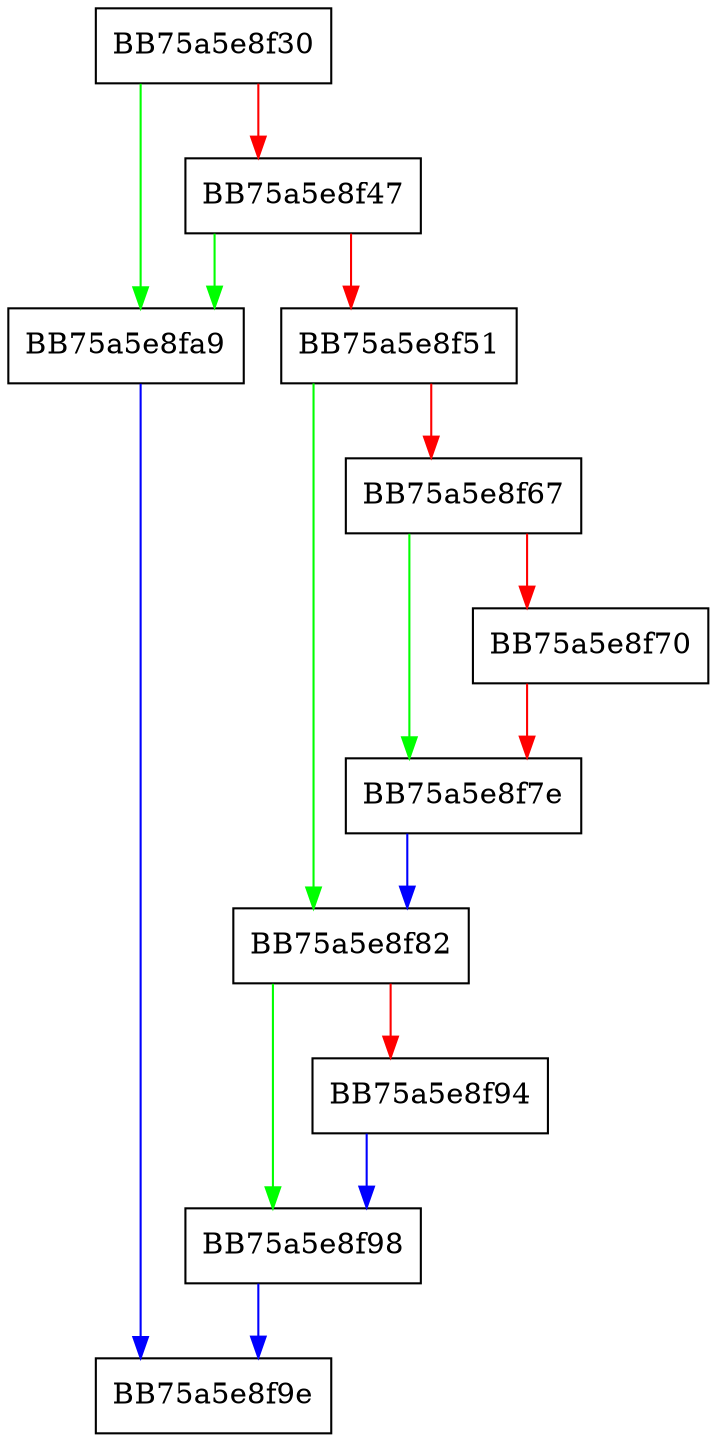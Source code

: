 digraph endArray {
  node [shape="box"];
  graph [splines=ortho];
  BB75a5e8f30 -> BB75a5e8fa9 [color="green"];
  BB75a5e8f30 -> BB75a5e8f47 [color="red"];
  BB75a5e8f47 -> BB75a5e8fa9 [color="green"];
  BB75a5e8f47 -> BB75a5e8f51 [color="red"];
  BB75a5e8f51 -> BB75a5e8f82 [color="green"];
  BB75a5e8f51 -> BB75a5e8f67 [color="red"];
  BB75a5e8f67 -> BB75a5e8f7e [color="green"];
  BB75a5e8f67 -> BB75a5e8f70 [color="red"];
  BB75a5e8f70 -> BB75a5e8f7e [color="red"];
  BB75a5e8f7e -> BB75a5e8f82 [color="blue"];
  BB75a5e8f82 -> BB75a5e8f98 [color="green"];
  BB75a5e8f82 -> BB75a5e8f94 [color="red"];
  BB75a5e8f94 -> BB75a5e8f98 [color="blue"];
  BB75a5e8f98 -> BB75a5e8f9e [color="blue"];
  BB75a5e8fa9 -> BB75a5e8f9e [color="blue"];
}